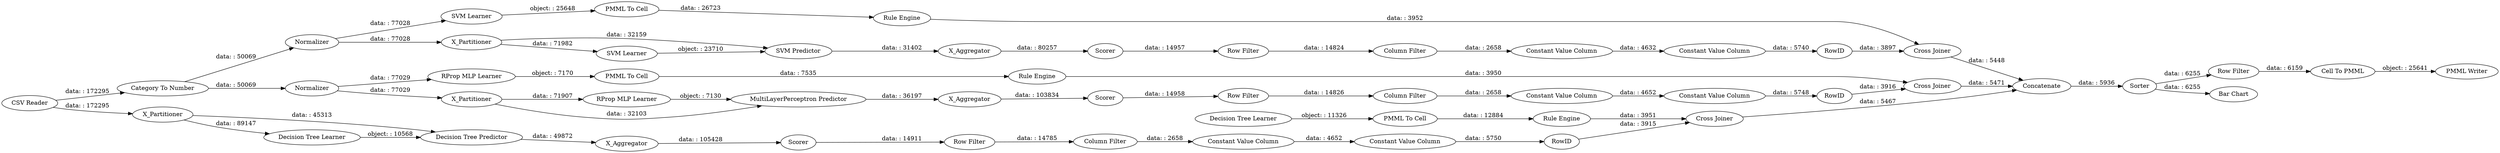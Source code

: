 digraph {
	"-5111372476621045995_292" [label="Constant Value Column"]
	"631113581492671817_7" [label=X_Aggregator]
	"6038218950665586775_35" [label="RProp MLP Learner"]
	"-8929287352273629544_290" [label="Constant Value Column"]
	"6471509621667022937_7" [label=X_Aggregator]
	"-5357978714905412929_292" [label="Constant Value Column"]
	"6741107805584006904_34" [label="Rule Engine"]
	"5143890143210938790_7" [label=X_Aggregator]
	"5143890143210938790_40" [label=Normalizer]
	"-65720924624700876_61" [label="PMML Writer"]
	"-8929287352273629544_9" [label="Row Filter"]
	"-65720924624700876_52" [label=Sorter]
	"-65720924624700876_54" [label="Cell To PMML"]
	"-5111372476621045995_293" [label=RowID]
	"-8929287352273629544_294" [label="Column Filter"]
	"-5357978714905412929_294" [label="Column Filter"]
	"-65720924624700876_62" [label="CSV Reader"]
	"-65720924624700876_53" [label="Row Filter"]
	"5143890143210938790_32" [label="SVM Predictor"]
	"-5357978714905412929_293" [label=RowID]
	"-8929287352273629544_292" [label="Constant Value Column"]
	"5849249883748677909_34" [label="PMML To Cell"]
	"6038218950665586775_22" [label="PMML To Cell"]
	"6471509621667022937_2" [label=X_Partitioner]
	"6471509621667022937_31" [label="RProp MLP Learner"]
	"631113581492671817_32" [label="Decision Tree Predictor"]
	"5849249883748677909_33" [label="SVM Learner"]
	"-5111372476621045995_294" [label="Column Filter"]
	"631113581492671817_31" [label="Decision Tree Learner"]
	"6038218950665586775_34" [label="Rule Engine"]
	"5143890143210938790_39" [label="Cross Joiner"]
	"-65720924624700876_60" [label=Concatenate]
	"-5357978714905412929_290" [label="Constant Value Column"]
	"6471509621667022937_40" [label=Scorer]
	"631113581492671817_38" [label="Cross Joiner"]
	"5143890143210938790_31" [label="SVM Learner"]
	"-5357978714905412929_9" [label="Row Filter"]
	"631113581492671817_2" [label=X_Partitioner]
	"631113581492671817_39" [label=Scorer]
	"-5111372476621045995_290" [label="Constant Value Column"]
	"6471509621667022937_38" [label="Cross Joiner"]
	"6741107805584006904_28" [label="PMML To Cell"]
	"-8929287352273629544_293" [label=RowID]
	"6471509621667022937_32" [label="MultiLayerPerceptron Predictor"]
	"5849249883748677909_35" [label="Rule Engine"]
	"-65720924624700876_58" [label="Category To Number"]
	"-5111372476621045995_9" [label="Row Filter"]
	"5143890143210938790_41" [label=Scorer]
	"6471509621667022937_39" [label=Normalizer]
	"5143890143210938790_2" [label=X_Partitioner]
	"6741107805584006904_33" [label="Decision Tree Learner"]
	"-65720924624700876_63" [label="Bar Chart"]
	"-5111372476621045995_292" -> "-5111372476621045995_293" [label="data: : 5748"]
	"-5111372476621045995_9" -> "-5111372476621045995_294" [label="data: : 14826"]
	"5143890143210938790_31" -> "5143890143210938790_32" [label="object: : 23710"]
	"6741107805584006904_28" -> "6741107805584006904_34" [label="data: : 12884"]
	"5143890143210938790_2" -> "5143890143210938790_31" [label="data: : 71982"]
	"-8929287352273629544_9" -> "-8929287352273629544_294" [label="data: : 14785"]
	"-65720924624700876_54" -> "-65720924624700876_61" [label="object: : 25641"]
	"6471509621667022937_7" -> "6471509621667022937_40" [label="data: : 103834"]
	"-65720924624700876_58" -> "5143890143210938790_40" [label="data: : 50069"]
	"-5357978714905412929_9" -> "-5357978714905412929_294" [label="data: : 14824"]
	"6038218950665586775_22" -> "6038218950665586775_34" [label="data: : 7535"]
	"6471509621667022937_2" -> "6471509621667022937_32" [label="data: : 32103"]
	"6471509621667022937_39" -> "6471509621667022937_2" [label="data: : 77029"]
	"5849249883748677909_35" -> "5143890143210938790_39" [label="data: : 3952"]
	"631113581492671817_38" -> "-65720924624700876_60" [label="data: : 5467"]
	"5143890143210938790_41" -> "-5357978714905412929_9" [label="data: : 14957"]
	"6741107805584006904_33" -> "6741107805584006904_28" [label="object: : 11326"]
	"-5111372476621045995_290" -> "-5111372476621045995_292" [label="data: : 4652"]
	"631113581492671817_39" -> "-8929287352273629544_9" [label="data: : 14911"]
	"5143890143210938790_2" -> "5143890143210938790_32" [label="data: : 32159"]
	"5143890143210938790_40" -> "5143890143210938790_2" [label="data: : 77028"]
	"631113581492671817_32" -> "631113581492671817_7" [label="data: : 49872"]
	"-5357978714905412929_293" -> "5143890143210938790_39" [label="data: : 3897"]
	"-65720924624700876_58" -> "6471509621667022937_39" [label="data: : 50069"]
	"-5357978714905412929_290" -> "-5357978714905412929_292" [label="data: : 4632"]
	"631113581492671817_7" -> "631113581492671817_39" [label="data: : 105428"]
	"6471509621667022937_40" -> "-5111372476621045995_9" [label="data: : 14958"]
	"5849249883748677909_34" -> "5849249883748677909_35" [label="data: : 26723"]
	"5143890143210938790_7" -> "5143890143210938790_41" [label="data: : 80257"]
	"-65720924624700876_62" -> "-65720924624700876_58" [label="data: : 172295"]
	"-65720924624700876_52" -> "-65720924624700876_53" [label="data: : 6255"]
	"5849249883748677909_33" -> "5849249883748677909_34" [label="object: : 25648"]
	"-65720924624700876_62" -> "631113581492671817_2" [label="data: : 172295"]
	"5143890143210938790_39" -> "-65720924624700876_60" [label="data: : 5448"]
	"5143890143210938790_32" -> "5143890143210938790_7" [label="data: : 31402"]
	"-5111372476621045995_294" -> "-5111372476621045995_290" [label="data: : 2658"]
	"-65720924624700876_52" -> "-65720924624700876_63" [label="data: : 6255"]
	"631113581492671817_31" -> "631113581492671817_32" [label="object: : 10568"]
	"6038218950665586775_35" -> "6038218950665586775_22" [label="object: : 7170"]
	"631113581492671817_2" -> "631113581492671817_31" [label="data: : 89147"]
	"6471509621667022937_32" -> "6471509621667022937_7" [label="data: : 36197"]
	"631113581492671817_2" -> "631113581492671817_32" [label="data: : 45313"]
	"-8929287352273629544_293" -> "631113581492671817_38" [label="data: : 3915"]
	"-8929287352273629544_290" -> "-8929287352273629544_292" [label="data: : 4652"]
	"6038218950665586775_34" -> "6471509621667022937_38" [label="data: : 3950"]
	"-5357978714905412929_292" -> "-5357978714905412929_293" [label="data: : 5740"]
	"5143890143210938790_40" -> "5849249883748677909_33" [label="data: : 77028"]
	"6471509621667022937_31" -> "6471509621667022937_32" [label="object: : 7130"]
	"6471509621667022937_38" -> "-65720924624700876_60" [label="data: : 5471"]
	"6471509621667022937_39" -> "6038218950665586775_35" [label="data: : 77029"]
	"-65720924624700876_53" -> "-65720924624700876_54" [label="data: : 6159"]
	"6471509621667022937_2" -> "6471509621667022937_31" [label="data: : 71907"]
	"-5111372476621045995_293" -> "6471509621667022937_38" [label="data: : 3916"]
	"-65720924624700876_60" -> "-65720924624700876_52" [label="data: : 5936"]
	"-5357978714905412929_294" -> "-5357978714905412929_290" [label="data: : 2658"]
	"-8929287352273629544_292" -> "-8929287352273629544_293" [label="data: : 5750"]
	"-8929287352273629544_294" -> "-8929287352273629544_290" [label="data: : 2658"]
	"6741107805584006904_34" -> "631113581492671817_38" [label="data: : 3951"]
	rankdir=LR
}
